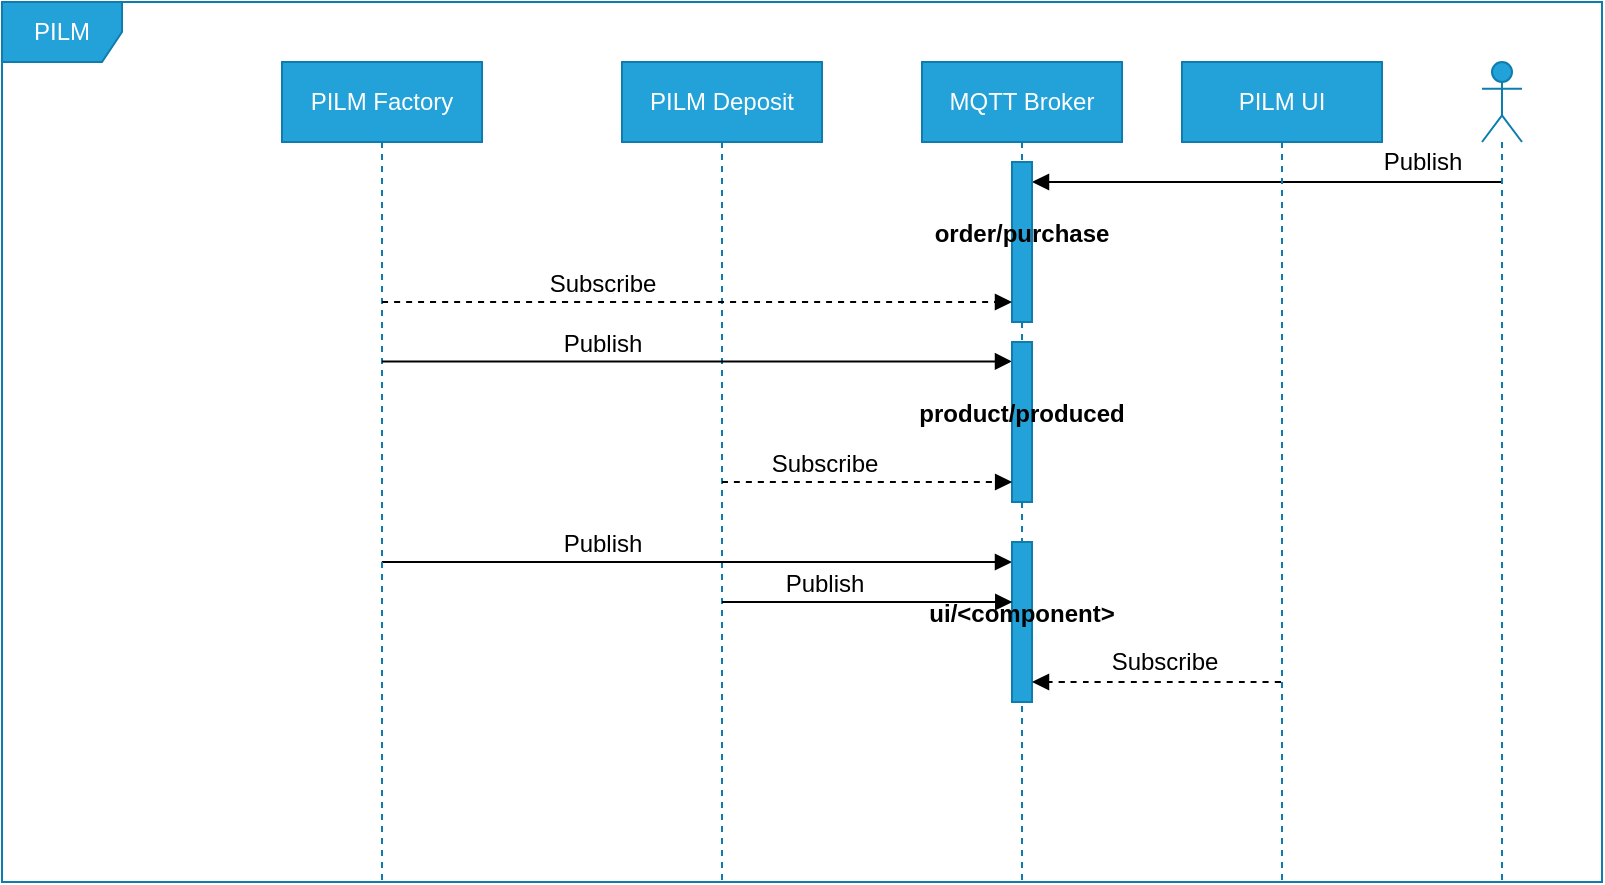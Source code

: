 <mxfile version="20.8.16" type="device"><diagram name="Sequence Diagram" id="6dssFPCE116kiCZUG_Ob"><mxGraphModel dx="989" dy="577" grid="1" gridSize="10" guides="1" tooltips="1" connect="1" arrows="1" fold="1" page="1" pageScale="1" pageWidth="827" pageHeight="1169" math="0" shadow="0"><root><mxCell id="0"/><mxCell id="1" parent="0"/><mxCell id="2QxVHNY_C3ZmiRHSESEL-28" value="PILM" style="shape=umlFrame;whiteSpace=wrap;html=1;rounded=0;shadow=0;labelBackgroundColor=none;strokeColor=#0E7DAD;fontFamily=Helvetica;fontSize=12;fontColor=#ffffff;fillColor=#23A2D9;" vertex="1" parent="1"><mxGeometry x="40" y="200" width="800" height="440" as="geometry"/></mxCell><mxCell id="2QxVHNY_C3ZmiRHSESEL-25" value="MQTT Broker" style="shape=umlLifeline;perimeter=lifelinePerimeter;whiteSpace=wrap;html=1;container=1;collapsible=0;recursiveResize=0;outlineConnect=0;rounded=0;shadow=0;labelBackgroundColor=none;strokeColor=#0E7DAD;fontFamily=Helvetica;fontSize=12;fontColor=#ffffff;fillColor=#23A2D9;" vertex="1" parent="1"><mxGeometry x="500" y="230" width="100" height="410" as="geometry"/></mxCell><mxCell id="2QxVHNY_C3ZmiRHSESEL-26" value="PILM Deposit" style="shape=umlLifeline;perimeter=lifelinePerimeter;whiteSpace=wrap;html=1;container=1;collapsible=0;recursiveResize=0;outlineConnect=0;rounded=0;shadow=0;labelBackgroundColor=none;strokeColor=#0E7DAD;fontFamily=Helvetica;fontSize=12;fontColor=#ffffff;fillColor=#23A2D9;" vertex="1" parent="1"><mxGeometry x="350" y="230" width="100" height="410" as="geometry"/></mxCell><mxCell id="2QxVHNY_C3ZmiRHSESEL-50" value="Publish" style="html=1;verticalAlign=bottom;endArrow=block;rounded=0;fontFamily=Helvetica;fontSize=12;fontColor=#000000;curved=1;" edge="1" parent="2QxVHNY_C3ZmiRHSESEL-26"><mxGeometry x="-0.301" width="80" relative="1" as="geometry"><mxPoint x="-120.071" y="250.0" as="sourcePoint"/><mxPoint x="195" y="250.0" as="targetPoint"/><Array as="points"><mxPoint x="70" y="250"/></Array><mxPoint as="offset"/></mxGeometry></mxCell><mxCell id="2QxVHNY_C3ZmiRHSESEL-27" value="PILM Factory" style="shape=umlLifeline;perimeter=lifelinePerimeter;whiteSpace=wrap;html=1;container=1;collapsible=0;recursiveResize=0;outlineConnect=0;rounded=0;shadow=0;labelBackgroundColor=none;strokeColor=#0E7DAD;fontFamily=Helvetica;fontSize=12;fontColor=#ffffff;fillColor=#23A2D9;" vertex="1" parent="1"><mxGeometry x="180" y="230" width="100" height="410" as="geometry"/></mxCell><mxCell id="2QxVHNY_C3ZmiRHSESEL-45" value="Publish" style="html=1;verticalAlign=bottom;endArrow=block;rounded=0;fontFamily=Helvetica;fontSize=12;fontColor=#000000;curved=1;" edge="1" parent="2QxVHNY_C3ZmiRHSESEL-27"><mxGeometry x="-0.301" width="80" relative="1" as="geometry"><mxPoint x="49.929" y="149.71" as="sourcePoint"/><mxPoint x="365" y="149.71" as="targetPoint"/><Array as="points"><mxPoint x="240" y="149.71"/></Array><mxPoint as="offset"/></mxGeometry></mxCell><mxCell id="2QxVHNY_C3ZmiRHSESEL-31" value="" style="shape=umlLifeline;participant=umlActor;perimeter=lifelinePerimeter;whiteSpace=wrap;html=1;container=1;collapsible=0;recursiveResize=0;verticalAlign=top;spacingTop=36;outlineConnect=0;rounded=0;shadow=0;labelBackgroundColor=none;strokeColor=#0E7DAD;fontFamily=Helvetica;fontSize=12;fontColor=#ffffff;fillColor=#23A2D9;" vertex="1" parent="1"><mxGeometry x="780" y="230" width="20" height="410" as="geometry"/></mxCell><mxCell id="2QxVHNY_C3ZmiRHSESEL-34" value="" style="html=1;verticalAlign=bottom;endArrow=block;rounded=0;fontFamily=Helvetica;fontSize=12;fontColor=#ffffff;curved=1;" edge="1" parent="1" source="2QxVHNY_C3ZmiRHSESEL-31" target="2QxVHNY_C3ZmiRHSESEL-33"><mxGeometry width="80" relative="1" as="geometry"><mxPoint x="610" y="300" as="sourcePoint"/><mxPoint x="690" y="300" as="targetPoint"/><Array as="points"><mxPoint x="660" y="290"/></Array></mxGeometry></mxCell><mxCell id="2QxVHNY_C3ZmiRHSESEL-36" value="Publish" style="edgeLabel;html=1;align=center;verticalAlign=middle;resizable=0;points=[];fontSize=12;fontFamily=Helvetica;fontColor=#000000;" vertex="1" connectable="0" parent="2QxVHNY_C3ZmiRHSESEL-34"><mxGeometry x="-0.033" relative="1" as="geometry"><mxPoint x="74" y="-10" as="offset"/></mxGeometry></mxCell><mxCell id="2QxVHNY_C3ZmiRHSESEL-40" value="" style="group" vertex="1" connectable="0" parent="1"><mxGeometry x="505" y="280" width="90" height="80" as="geometry"/></mxCell><mxCell id="2QxVHNY_C3ZmiRHSESEL-33" value="" style="html=1;points=[];perimeter=orthogonalPerimeter;rounded=0;shadow=0;labelBackgroundColor=none;strokeColor=#0E7DAD;fontFamily=Helvetica;fontSize=12;fontColor=#ffffff;fillColor=#23A2D9;" vertex="1" parent="2QxVHNY_C3ZmiRHSESEL-40"><mxGeometry x="40" width="10" height="80" as="geometry"/></mxCell><mxCell id="2QxVHNY_C3ZmiRHSESEL-39" value="order/purchase" style="text;align=center;fontStyle=1;verticalAlign=middle;spacingLeft=3;spacingRight=3;strokeColor=none;rotatable=1;points=[[0,0.5],[1,0.5]];portConstraint=eastwest;fontSize=12;fontFamily=Helvetica;fontColor=#000000;rotation=0;" vertex="1" parent="2QxVHNY_C3ZmiRHSESEL-40"><mxGeometry y="30" width="90" height="10" as="geometry"/></mxCell><mxCell id="2QxVHNY_C3ZmiRHSESEL-41" value="" style="group" vertex="1" connectable="0" parent="1"><mxGeometry x="505" y="370" width="90" height="80" as="geometry"/></mxCell><mxCell id="2QxVHNY_C3ZmiRHSESEL-42" value="" style="html=1;points=[];perimeter=orthogonalPerimeter;rounded=0;shadow=0;labelBackgroundColor=none;strokeColor=#0E7DAD;fontFamily=Helvetica;fontSize=12;fontColor=#ffffff;fillColor=#23A2D9;" vertex="1" parent="2QxVHNY_C3ZmiRHSESEL-41"><mxGeometry x="40" width="10" height="80" as="geometry"/></mxCell><mxCell id="2QxVHNY_C3ZmiRHSESEL-43" value="product/produced" style="text;align=center;fontStyle=1;verticalAlign=middle;spacingLeft=3;spacingRight=3;strokeColor=none;rotatable=1;points=[[0,0.5],[1,0.5]];portConstraint=eastwest;fontSize=12;fontFamily=Helvetica;fontColor=#000000;rotation=0;" vertex="1" parent="2QxVHNY_C3ZmiRHSESEL-41"><mxGeometry y="30" width="90" height="10" as="geometry"/></mxCell><mxCell id="2QxVHNY_C3ZmiRHSESEL-44" value="Subscribe" style="html=1;verticalAlign=bottom;endArrow=block;rounded=0;dashed=1;fontFamily=Helvetica;fontSize=12;fontColor=#000000;curved=1;" edge="1" parent="1" source="2QxVHNY_C3ZmiRHSESEL-27" target="2QxVHNY_C3ZmiRHSESEL-33"><mxGeometry x="-0.301" width="80" relative="1" as="geometry"><mxPoint x="270" y="350" as="sourcePoint"/><mxPoint x="350" y="350" as="targetPoint"/><Array as="points"><mxPoint x="420" y="350"/></Array><mxPoint as="offset"/></mxGeometry></mxCell><mxCell id="2QxVHNY_C3ZmiRHSESEL-46" value="Subscribe" style="html=1;verticalAlign=bottom;endArrow=block;rounded=0;dashed=1;fontFamily=Helvetica;fontSize=12;fontColor=#000000;curved=1;" edge="1" parent="1" source="2QxVHNY_C3ZmiRHSESEL-26"><mxGeometry x="-0.301" width="80" relative="1" as="geometry"><mxPoint x="229.999" y="440.0" as="sourcePoint"/><mxPoint x="545.07" y="440.0" as="targetPoint"/><Array as="points"><mxPoint x="420.07" y="440"/></Array><mxPoint as="offset"/></mxGeometry></mxCell><mxCell id="2QxVHNY_C3ZmiRHSESEL-47" value="" style="group" vertex="1" connectable="0" parent="1"><mxGeometry x="505" y="470" width="90" height="80" as="geometry"/></mxCell><mxCell id="2QxVHNY_C3ZmiRHSESEL-48" value="" style="html=1;points=[];perimeter=orthogonalPerimeter;rounded=0;shadow=0;labelBackgroundColor=none;strokeColor=#0E7DAD;fontFamily=Helvetica;fontSize=12;fontColor=#ffffff;fillColor=#23A2D9;" vertex="1" parent="2QxVHNY_C3ZmiRHSESEL-47"><mxGeometry x="40" width="10" height="80" as="geometry"/></mxCell><mxCell id="2QxVHNY_C3ZmiRHSESEL-49" value="ui/&lt;component&gt;" style="text;align=center;fontStyle=1;verticalAlign=middle;spacingLeft=3;spacingRight=3;strokeColor=none;rotatable=1;points=[[0,0.5],[1,0.5]];portConstraint=eastwest;fontSize=12;fontFamily=Helvetica;fontColor=#000000;rotation=0;" vertex="1" parent="2QxVHNY_C3ZmiRHSESEL-47"><mxGeometry y="30" width="90" height="10" as="geometry"/></mxCell><mxCell id="2QxVHNY_C3ZmiRHSESEL-51" value="Publish" style="html=1;verticalAlign=bottom;endArrow=block;rounded=0;fontFamily=Helvetica;fontSize=12;fontColor=#000000;curved=1;" edge="1" parent="1"><mxGeometry x="-0.299" width="80" relative="1" as="geometry"><mxPoint x="399.999" y="500" as="sourcePoint"/><mxPoint x="545.14" y="500" as="targetPoint"/><Array as="points"><mxPoint x="420.14" y="500"/></Array><mxPoint as="offset"/></mxGeometry></mxCell><mxCell id="2QxVHNY_C3ZmiRHSESEL-52" value="PILM UI" style="shape=umlLifeline;perimeter=lifelinePerimeter;whiteSpace=wrap;html=1;container=1;collapsible=0;recursiveResize=0;outlineConnect=0;rounded=0;shadow=0;labelBackgroundColor=none;strokeColor=#0E7DAD;fontFamily=Helvetica;fontSize=12;fontColor=#ffffff;fillColor=#23A2D9;" vertex="1" parent="1"><mxGeometry x="630" y="230" width="100" height="410" as="geometry"/></mxCell><mxCell id="2QxVHNY_C3ZmiRHSESEL-53" value="" style="html=1;verticalAlign=bottom;endArrow=block;rounded=0;fontFamily=Helvetica;fontSize=12;fontColor=#ffffff;curved=1;dashed=1;" edge="1" parent="1" source="2QxVHNY_C3ZmiRHSESEL-52" target="2QxVHNY_C3ZmiRHSESEL-48"><mxGeometry width="80" relative="1" as="geometry"><mxPoint x="714.5" y="490" as="sourcePoint"/><mxPoint x="480" y="490" as="targetPoint"/><Array as="points"><mxPoint x="590" y="540"/></Array></mxGeometry></mxCell><mxCell id="2QxVHNY_C3ZmiRHSESEL-54" value="Subscribe" style="edgeLabel;html=1;align=center;verticalAlign=middle;resizable=0;points=[];fontSize=12;fontFamily=Helvetica;fontColor=#000000;" vertex="1" connectable="0" parent="2QxVHNY_C3ZmiRHSESEL-53"><mxGeometry x="-0.033" relative="1" as="geometry"><mxPoint x="1" y="-10" as="offset"/></mxGeometry></mxCell></root></mxGraphModel></diagram></mxfile>